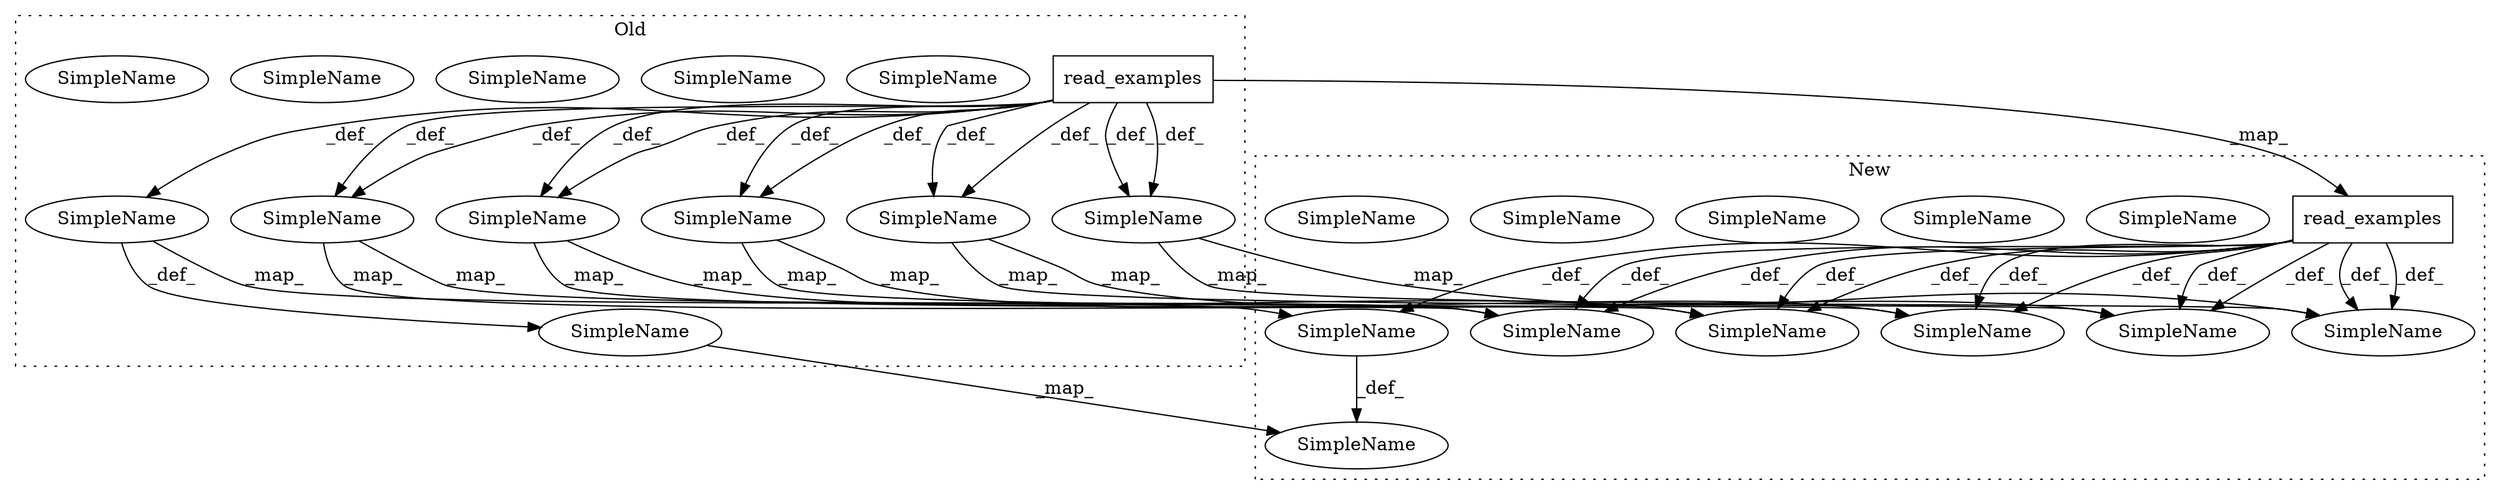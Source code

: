 digraph G {
subgraph cluster0 {
1 [label="read_examples" a="32" s="11241,11271" l="14,1" shape="box"];
3 [label="SimpleName" a="42" s="11934" l="6" shape="ellipse"];
6 [label="SimpleName" a="42" s="11934" l="6" shape="ellipse"];
8 [label="SimpleName" a="42" s="12299" l="1" shape="ellipse"];
10 [label="SimpleName" a="42" s="12313" l="5" shape="ellipse"];
11 [label="SimpleName" a="42" s="11982" l="9" shape="ellipse"];
14 [label="SimpleName" a="42" s="11982" l="9" shape="ellipse"];
15 [label="SimpleName" a="42" s="12867" l="1" shape="ellipse"];
18 [label="SimpleName" a="42" s="12867" l="1" shape="ellipse"];
19 [label="SimpleName" a="42" s="11695" l="8" shape="ellipse"];
22 [label="SimpleName" a="42" s="11695" l="8" shape="ellipse"];
23 [label="SimpleName" a="42" s="12026" l="7" shape="ellipse"];
26 [label="SimpleName" a="42" s="12026" l="7" shape="ellipse"];
label = "Old";
style="dotted";
}
subgraph cluster1 {
2 [label="read_examples" a="32" s="11163,11193" l="14,1" shape="box"];
4 [label="SimpleName" a="42" s="11819" l="6" shape="ellipse"];
5 [label="SimpleName" a="42" s="11819" l="6" shape="ellipse"];
7 [label="SimpleName" a="42" s="12184" l="1" shape="ellipse"];
9 [label="SimpleName" a="42" s="12198" l="5" shape="ellipse"];
12 [label="SimpleName" a="42" s="11867" l="9" shape="ellipse"];
13 [label="SimpleName" a="42" s="11867" l="9" shape="ellipse"];
16 [label="SimpleName" a="42" s="12752" l="1" shape="ellipse"];
17 [label="SimpleName" a="42" s="12752" l="1" shape="ellipse"];
20 [label="SimpleName" a="42" s="11580" l="8" shape="ellipse"];
21 [label="SimpleName" a="42" s="11580" l="8" shape="ellipse"];
24 [label="SimpleName" a="42" s="11911" l="7" shape="ellipse"];
25 [label="SimpleName" a="42" s="11911" l="7" shape="ellipse"];
label = "New";
style="dotted";
}
1 -> 26 [label="_def_"];
1 -> 26 [label="_def_"];
1 -> 18 [label="_def_"];
1 -> 8 [label="_def_"];
1 -> 22 [label="_def_"];
1 -> 14 [label="_def_"];
1 -> 6 [label="_def_"];
1 -> 18 [label="_def_"];
1 -> 22 [label="_def_"];
1 -> 2 [label="_map_"];
1 -> 6 [label="_def_"];
1 -> 14 [label="_def_"];
2 -> 5 [label="_def_"];
2 -> 13 [label="_def_"];
2 -> 25 [label="_def_"];
2 -> 21 [label="_def_"];
2 -> 13 [label="_def_"];
2 -> 17 [label="_def_"];
2 -> 7 [label="_def_"];
2 -> 5 [label="_def_"];
2 -> 25 [label="_def_"];
2 -> 17 [label="_def_"];
2 -> 21 [label="_def_"];
6 -> 5 [label="_map_"];
6 -> 5 [label="_map_"];
7 -> 9 [label="_def_"];
8 -> 7 [label="_map_"];
8 -> 10 [label="_def_"];
10 -> 9 [label="_map_"];
14 -> 13 [label="_map_"];
14 -> 13 [label="_map_"];
18 -> 17 [label="_map_"];
18 -> 17 [label="_map_"];
22 -> 21 [label="_map_"];
22 -> 21 [label="_map_"];
26 -> 25 [label="_map_"];
26 -> 25 [label="_map_"];
}